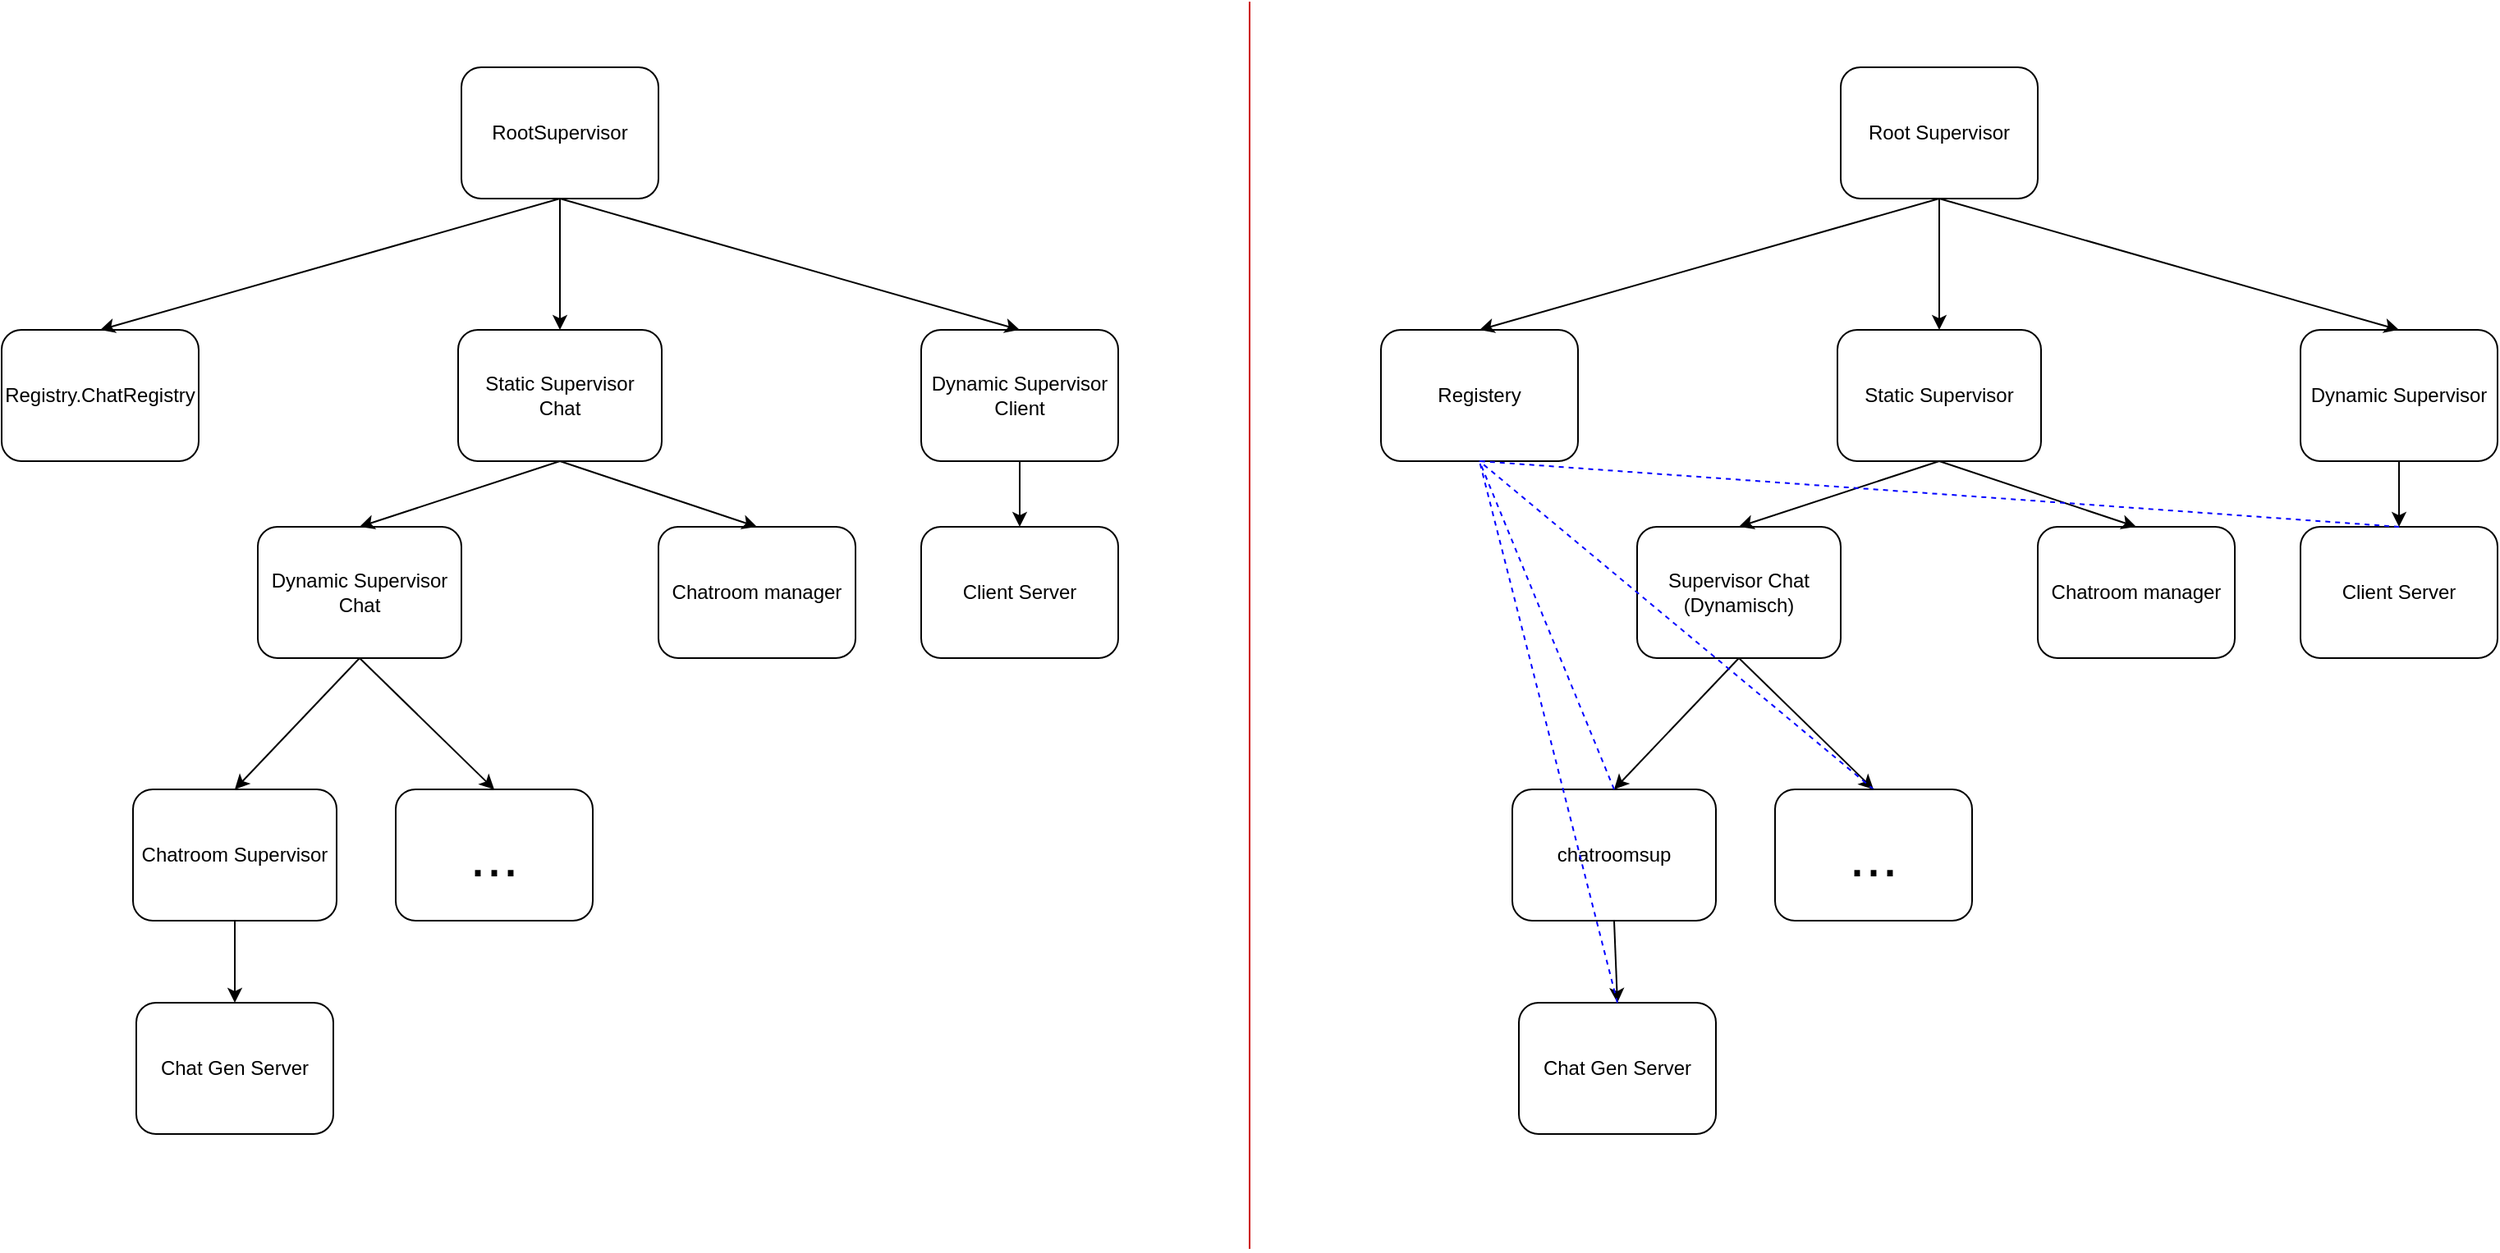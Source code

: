 <mxfile version="12.3.2" type="device" pages="1"><diagram id="J7QF8TzGb-hAWll1DlVi" name="Page-1"><mxGraphModel dx="1086" dy="806" grid="1" gridSize="10" guides="1" tooltips="1" connect="1" arrows="1" fold="1" page="1" pageScale="1" pageWidth="827" pageHeight="1169" math="0" shadow="0"><root><mxCell id="0"/><mxCell id="1" parent="0"/><mxCell id="7KmFhnu7PnEwxHMJ-Rp_-1" value="RootSupervisor" style="rounded=1;whiteSpace=wrap;html=1;" parent="1" vertex="1"><mxGeometry x="360" y="40" width="120" height="80" as="geometry"/></mxCell><mxCell id="7KmFhnu7PnEwxHMJ-Rp_-3" value="Registry.ChatRegistry" style="rounded=1;whiteSpace=wrap;html=1;" parent="1" vertex="1"><mxGeometry x="80" y="200" width="120" height="80" as="geometry"/></mxCell><mxCell id="7KmFhnu7PnEwxHMJ-Rp_-5" value="" style="endArrow=classic;html=1;entryX=0.5;entryY=0;entryDx=0;entryDy=0;exitX=0.5;exitY=1;exitDx=0;exitDy=0;" parent="1" source="7KmFhnu7PnEwxHMJ-Rp_-1" target="7KmFhnu7PnEwxHMJ-Rp_-3" edge="1"><mxGeometry width="50" height="50" relative="1" as="geometry"><mxPoint x="540" y="120" as="sourcePoint"/><mxPoint x="450" y="110" as="targetPoint"/></mxGeometry></mxCell><mxCell id="7KmFhnu7PnEwxHMJ-Rp_-6" value="" style="endArrow=classic;html=1;exitX=0.5;exitY=1;exitDx=0;exitDy=0;entryX=0.5;entryY=0;entryDx=0;entryDy=0;" parent="1" source="7KmFhnu7PnEwxHMJ-Rp_-1" target="poxfmi41-XKYJBr0xFge-13" edge="1"><mxGeometry width="50" height="50" relative="1" as="geometry"><mxPoint x="580" y="220" as="sourcePoint"/><mxPoint x="644" y="150" as="targetPoint"/></mxGeometry></mxCell><mxCell id="7KmFhnu7PnEwxHMJ-Rp_-7" value="Dynamic Supervisor Chat" style="rounded=1;whiteSpace=wrap;html=1;" parent="1" vertex="1"><mxGeometry x="236" y="320" width="124" height="80" as="geometry"/></mxCell><mxCell id="7KmFhnu7PnEwxHMJ-Rp_-8" value="Chat Gen Server" style="rounded=1;whiteSpace=wrap;html=1;" parent="1" vertex="1"><mxGeometry x="162" y="610" width="120" height="80" as="geometry"/></mxCell><mxCell id="y8-Vz9B0M8z3Iz28TGkG-9" value="" style="endArrow=classic;html=1;entryX=0.5;entryY=0;entryDx=0;entryDy=0;exitX=0.5;exitY=1;exitDx=0;exitDy=0;" parent="1" source="poxfmi41-XKYJBr0xFge-1" target="7KmFhnu7PnEwxHMJ-Rp_-8" edge="1"><mxGeometry width="50" height="50" relative="1" as="geometry"><mxPoint x="410" y="540" as="sourcePoint"/><mxPoint x="511.58" y="520" as="targetPoint"/></mxGeometry></mxCell><mxCell id="poxfmi41-XKYJBr0xFge-1" value="Chatroom Supervisor" style="rounded=1;whiteSpace=wrap;html=1;" parent="1" vertex="1"><mxGeometry x="160" y="480" width="124" height="80" as="geometry"/></mxCell><mxCell id="poxfmi41-XKYJBr0xFge-12" style="edgeStyle=orthogonalEdgeStyle;rounded=0;orthogonalLoop=1;jettySize=auto;html=1;exitX=0.5;exitY=1;exitDx=0;exitDy=0;" parent="1" source="poxfmi41-XKYJBr0xFge-14" target="poxfmi41-XKYJBr0xFge-11" edge="1"><mxGeometry relative="1" as="geometry"/></mxCell><mxCell id="poxfmi41-XKYJBr0xFge-11" value="Client Server" style="rounded=1;whiteSpace=wrap;html=1;" parent="1" vertex="1"><mxGeometry x="640" y="320" width="120" height="80" as="geometry"/></mxCell><mxCell id="poxfmi41-XKYJBr0xFge-13" value="Static Supervisor&lt;br&gt;Chat" style="rounded=1;whiteSpace=wrap;html=1;" parent="1" vertex="1"><mxGeometry x="358" y="200" width="124" height="80" as="geometry"/></mxCell><mxCell id="poxfmi41-XKYJBr0xFge-14" value="Dynamic Supervisor&lt;br&gt;Client" style="rounded=1;whiteSpace=wrap;html=1;" parent="1" vertex="1"><mxGeometry x="640" y="200" width="120" height="80" as="geometry"/></mxCell><mxCell id="poxfmi41-XKYJBr0xFge-15" value="" style="endArrow=classic;html=1;entryX=0.5;entryY=0;entryDx=0;entryDy=0;" parent="1" target="poxfmi41-XKYJBr0xFge-14" edge="1"><mxGeometry width="50" height="50" relative="1" as="geometry"><mxPoint x="420" y="120" as="sourcePoint"/><mxPoint x="430.0" y="210" as="targetPoint"/></mxGeometry></mxCell><mxCell id="poxfmi41-XKYJBr0xFge-16" value="Chatroom manager" style="rounded=1;whiteSpace=wrap;html=1;" parent="1" vertex="1"><mxGeometry x="480" y="320" width="120" height="80" as="geometry"/></mxCell><mxCell id="poxfmi41-XKYJBr0xFge-17" value="" style="endArrow=classic;html=1;entryX=0.5;entryY=0;entryDx=0;entryDy=0;exitX=0.5;exitY=1;exitDx=0;exitDy=0;" parent="1" source="7KmFhnu7PnEwxHMJ-Rp_-7" target="poxfmi41-XKYJBr0xFge-1" edge="1"><mxGeometry width="50" height="50" relative="1" as="geometry"><mxPoint x="100" y="450" as="sourcePoint"/><mxPoint x="150" y="400" as="targetPoint"/></mxGeometry></mxCell><mxCell id="poxfmi41-XKYJBr0xFge-18" value="" style="endArrow=classic;html=1;exitX=0.5;exitY=1;exitDx=0;exitDy=0;entryX=0.5;entryY=0;entryDx=0;entryDy=0;" parent="1" source="7KmFhnu7PnEwxHMJ-Rp_-7" target="poxfmi41-XKYJBr0xFge-55" edge="1"><mxGeometry width="50" height="50" relative="1" as="geometry"><mxPoint x="350" y="500" as="sourcePoint"/><mxPoint x="370" y="430" as="targetPoint"/></mxGeometry></mxCell><mxCell id="poxfmi41-XKYJBr0xFge-19" value="" style="endArrow=classic;html=1;exitX=0.5;exitY=1;exitDx=0;exitDy=0;entryX=0.5;entryY=0;entryDx=0;entryDy=0;" parent="1" source="poxfmi41-XKYJBr0xFge-13" target="7KmFhnu7PnEwxHMJ-Rp_-7" edge="1"><mxGeometry width="50" height="50" relative="1" as="geometry"><mxPoint x="400" y="380" as="sourcePoint"/><mxPoint x="450" y="330" as="targetPoint"/></mxGeometry></mxCell><mxCell id="poxfmi41-XKYJBr0xFge-20" value="" style="endArrow=classic;html=1;entryX=0.5;entryY=0;entryDx=0;entryDy=0;" parent="1" target="poxfmi41-XKYJBr0xFge-16" edge="1"><mxGeometry width="50" height="50" relative="1" as="geometry"><mxPoint x="420" y="280" as="sourcePoint"/><mxPoint x="440" y="380" as="targetPoint"/></mxGeometry></mxCell><mxCell id="poxfmi41-XKYJBr0xFge-26" value="Root Supervisor" style="rounded=1;whiteSpace=wrap;html=1;" parent="1" vertex="1"><mxGeometry x="1200" y="40" width="120" height="80" as="geometry"/></mxCell><mxCell id="poxfmi41-XKYJBr0xFge-27" value="Registery" style="rounded=1;whiteSpace=wrap;html=1;" parent="1" vertex="1"><mxGeometry x="920" y="200" width="120" height="80" as="geometry"/></mxCell><mxCell id="poxfmi41-XKYJBr0xFge-28" value="" style="endArrow=classic;html=1;entryX=0.5;entryY=0;entryDx=0;entryDy=0;exitX=0.5;exitY=1;exitDx=0;exitDy=0;" parent="1" source="poxfmi41-XKYJBr0xFge-26" target="poxfmi41-XKYJBr0xFge-27" edge="1"><mxGeometry width="50" height="50" relative="1" as="geometry"><mxPoint x="1380" y="120" as="sourcePoint"/><mxPoint x="1290" y="110" as="targetPoint"/></mxGeometry></mxCell><mxCell id="poxfmi41-XKYJBr0xFge-29" value="" style="endArrow=classic;html=1;exitX=0.5;exitY=1;exitDx=0;exitDy=0;entryX=0.5;entryY=0;entryDx=0;entryDy=0;" parent="1" source="poxfmi41-XKYJBr0xFge-26" target="poxfmi41-XKYJBr0xFge-39" edge="1"><mxGeometry width="50" height="50" relative="1" as="geometry"><mxPoint x="1420" y="220" as="sourcePoint"/><mxPoint x="1484" y="150" as="targetPoint"/></mxGeometry></mxCell><mxCell id="poxfmi41-XKYJBr0xFge-30" value="Supervisor Chat&lt;br&gt;(Dynamisch)" style="rounded=1;whiteSpace=wrap;html=1;" parent="1" vertex="1"><mxGeometry x="1076" y="320" width="124" height="80" as="geometry"/></mxCell><mxCell id="poxfmi41-XKYJBr0xFge-31" value="Chat Gen Server" style="rounded=1;whiteSpace=wrap;html=1;" parent="1" vertex="1"><mxGeometry x="1004" y="610" width="120" height="80" as="geometry"/></mxCell><mxCell id="poxfmi41-XKYJBr0xFge-34" value="" style="endArrow=classic;html=1;entryX=0.5;entryY=0;entryDx=0;entryDy=0;exitX=0.5;exitY=1;exitDx=0;exitDy=0;" parent="1" source="poxfmi41-XKYJBr0xFge-35" target="poxfmi41-XKYJBr0xFge-31" edge="1"><mxGeometry width="50" height="50" relative="1" as="geometry"><mxPoint x="1250" y="540" as="sourcePoint"/><mxPoint x="1351.58" y="520" as="targetPoint"/></mxGeometry></mxCell><mxCell id="poxfmi41-XKYJBr0xFge-35" value="chatroomsup" style="rounded=1;whiteSpace=wrap;html=1;" parent="1" vertex="1"><mxGeometry x="1000" y="480" width="124" height="80" as="geometry"/></mxCell><mxCell id="poxfmi41-XKYJBr0xFge-37" style="edgeStyle=orthogonalEdgeStyle;rounded=0;orthogonalLoop=1;jettySize=auto;html=1;exitX=0.5;exitY=1;exitDx=0;exitDy=0;" parent="1" source="poxfmi41-XKYJBr0xFge-40" target="poxfmi41-XKYJBr0xFge-38" edge="1"><mxGeometry relative="1" as="geometry"/></mxCell><mxCell id="poxfmi41-XKYJBr0xFge-38" value="Client Server" style="rounded=1;whiteSpace=wrap;html=1;" parent="1" vertex="1"><mxGeometry x="1480" y="320" width="120" height="80" as="geometry"/></mxCell><mxCell id="poxfmi41-XKYJBr0xFge-39" value="Static Supervisor" style="rounded=1;whiteSpace=wrap;html=1;" parent="1" vertex="1"><mxGeometry x="1198" y="200" width="124" height="80" as="geometry"/></mxCell><mxCell id="poxfmi41-XKYJBr0xFge-40" value="Dynamic Supervisor" style="rounded=1;whiteSpace=wrap;html=1;" parent="1" vertex="1"><mxGeometry x="1480" y="200" width="120" height="80" as="geometry"/></mxCell><mxCell id="poxfmi41-XKYJBr0xFge-41" value="" style="endArrow=classic;html=1;entryX=0.5;entryY=0;entryDx=0;entryDy=0;" parent="1" target="poxfmi41-XKYJBr0xFge-40" edge="1"><mxGeometry width="50" height="50" relative="1" as="geometry"><mxPoint x="1260" y="120" as="sourcePoint"/><mxPoint x="1270.0" y="210" as="targetPoint"/></mxGeometry></mxCell><mxCell id="poxfmi41-XKYJBr0xFge-42" value="Chatroom manager" style="rounded=1;whiteSpace=wrap;html=1;" parent="1" vertex="1"><mxGeometry x="1320" y="320" width="120" height="80" as="geometry"/></mxCell><mxCell id="poxfmi41-XKYJBr0xFge-43" value="" style="endArrow=classic;html=1;entryX=0.5;entryY=0;entryDx=0;entryDy=0;exitX=0.5;exitY=1;exitDx=0;exitDy=0;" parent="1" source="poxfmi41-XKYJBr0xFge-30" target="poxfmi41-XKYJBr0xFge-35" edge="1"><mxGeometry width="50" height="50" relative="1" as="geometry"><mxPoint x="940" y="450" as="sourcePoint"/><mxPoint x="990" y="400" as="targetPoint"/></mxGeometry></mxCell><mxCell id="poxfmi41-XKYJBr0xFge-44" value="" style="endArrow=classic;html=1;entryX=0.5;entryY=0;entryDx=0;entryDy=0;exitX=0.5;exitY=1;exitDx=0;exitDy=0;" parent="1" source="poxfmi41-XKYJBr0xFge-30" edge="1"><mxGeometry width="50" height="50" relative="1" as="geometry"><mxPoint x="1190" y="500" as="sourcePoint"/><mxPoint x="1220" y="480" as="targetPoint"/></mxGeometry></mxCell><mxCell id="poxfmi41-XKYJBr0xFge-45" value="" style="endArrow=classic;html=1;exitX=0.5;exitY=1;exitDx=0;exitDy=0;entryX=0.5;entryY=0;entryDx=0;entryDy=0;" parent="1" source="poxfmi41-XKYJBr0xFge-39" target="poxfmi41-XKYJBr0xFge-30" edge="1"><mxGeometry width="50" height="50" relative="1" as="geometry"><mxPoint x="1240" y="380" as="sourcePoint"/><mxPoint x="1290" y="330" as="targetPoint"/></mxGeometry></mxCell><mxCell id="poxfmi41-XKYJBr0xFge-46" value="" style="endArrow=classic;html=1;entryX=0.5;entryY=0;entryDx=0;entryDy=0;" parent="1" target="poxfmi41-XKYJBr0xFge-42" edge="1"><mxGeometry width="50" height="50" relative="1" as="geometry"><mxPoint x="1260" y="280" as="sourcePoint"/><mxPoint x="1280" y="380" as="targetPoint"/></mxGeometry></mxCell><mxCell id="poxfmi41-XKYJBr0xFge-47" value="" style="endArrow=none;dashed=1;html=1;exitX=0.5;exitY=0;exitDx=0;exitDy=0;entryX=0.5;entryY=1;entryDx=0;entryDy=0;strokeColor=#0000FF;fillColor=#3333FF;" parent="1" source="poxfmi41-XKYJBr0xFge-35" target="poxfmi41-XKYJBr0xFge-27" edge="1"><mxGeometry width="50" height="50" relative="1" as="geometry"><mxPoint x="930" y="390" as="sourcePoint"/><mxPoint x="980" y="340" as="targetPoint"/></mxGeometry></mxCell><mxCell id="poxfmi41-XKYJBr0xFge-49" value="" style="endArrow=none;dashed=1;html=1;exitX=0.5;exitY=0;exitDx=0;exitDy=0;entryX=0.5;entryY=1;entryDx=0;entryDy=0;strokeColor=#0000FF;fillColor=#3333FF;" parent="1" source="poxfmi41-XKYJBr0xFge-31" target="poxfmi41-XKYJBr0xFge-27" edge="1"><mxGeometry width="50" height="50" relative="1" as="geometry"><mxPoint x="1082" y="500" as="sourcePoint"/><mxPoint x="1000.0" y="300" as="targetPoint"/></mxGeometry></mxCell><mxCell id="poxfmi41-XKYJBr0xFge-50" value="" style="endArrow=none;dashed=1;html=1;exitX=0.5;exitY=0;exitDx=0;exitDy=0;entryX=0.5;entryY=1;entryDx=0;entryDy=0;strokeColor=#0000FF;fillColor=#3333FF;" parent="1" target="poxfmi41-XKYJBr0xFge-27" edge="1"><mxGeometry width="50" height="50" relative="1" as="geometry"><mxPoint x="1220" y="480" as="sourcePoint"/><mxPoint x="990.0" y="290" as="targetPoint"/></mxGeometry></mxCell><mxCell id="poxfmi41-XKYJBr0xFge-51" value="" style="endArrow=none;html=1;strokeColor=#CC0000;fillColor=#3333FF;" parent="1" edge="1"><mxGeometry width="50" height="50" relative="1" as="geometry"><mxPoint x="840" y="760" as="sourcePoint"/><mxPoint x="840" as="targetPoint"/></mxGeometry></mxCell><mxCell id="poxfmi41-XKYJBr0xFge-54" value="" style="endArrow=none;dashed=1;html=1;exitX=0.5;exitY=0;exitDx=0;exitDy=0;entryX=0.5;entryY=1;entryDx=0;entryDy=0;strokeColor=#0000FF;fillColor=#3333FF;" parent="1" source="poxfmi41-XKYJBr0xFge-38" target="poxfmi41-XKYJBr0xFge-27" edge="1"><mxGeometry width="50" height="50" relative="1" as="geometry"><mxPoint x="1250" y="510.0" as="sourcePoint"/><mxPoint x="1010" y="310" as="targetPoint"/></mxGeometry></mxCell><mxCell id="poxfmi41-XKYJBr0xFge-55" value="&lt;font style=&quot;font-size: 36px&quot;&gt;...&lt;/font&gt;" style="rounded=1;whiteSpace=wrap;html=1;" parent="1" vertex="1"><mxGeometry x="320" y="480" width="120" height="80" as="geometry"/></mxCell><mxCell id="Ce7c7x2wVA8XjT6jDChN-1" value="&lt;font style=&quot;font-size: 36px&quot;&gt;...&lt;/font&gt;" style="rounded=1;whiteSpace=wrap;html=1;" parent="1" vertex="1"><mxGeometry x="1160" y="480" width="120" height="80" as="geometry"/></mxCell></root></mxGraphModel></diagram></mxfile>